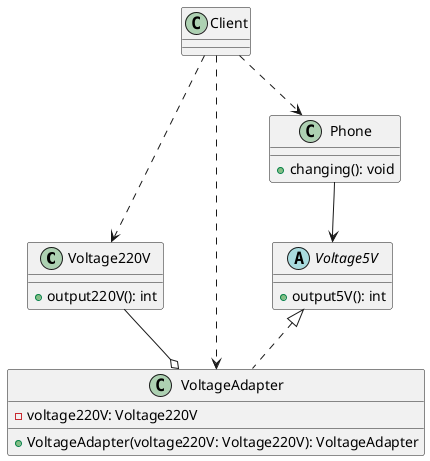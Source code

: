 @startuml

class Voltage220V {
    + output220V(): int
}

abstract class Voltage5V {
    + output5V(): int
}

class VoltageAdapter implements Voltage5V {
    - voltage220V: Voltage220V
    + VoltageAdapter(voltage220V: Voltage220V): VoltageAdapter
}

class Phone {
    + changing(): void
}

class Client

Voltage220V --o VoltageAdapter

Phone --> Voltage5V

Client ..> Phone
Client ..> VoltageAdapter
Client ..> Voltage220V

@enduml